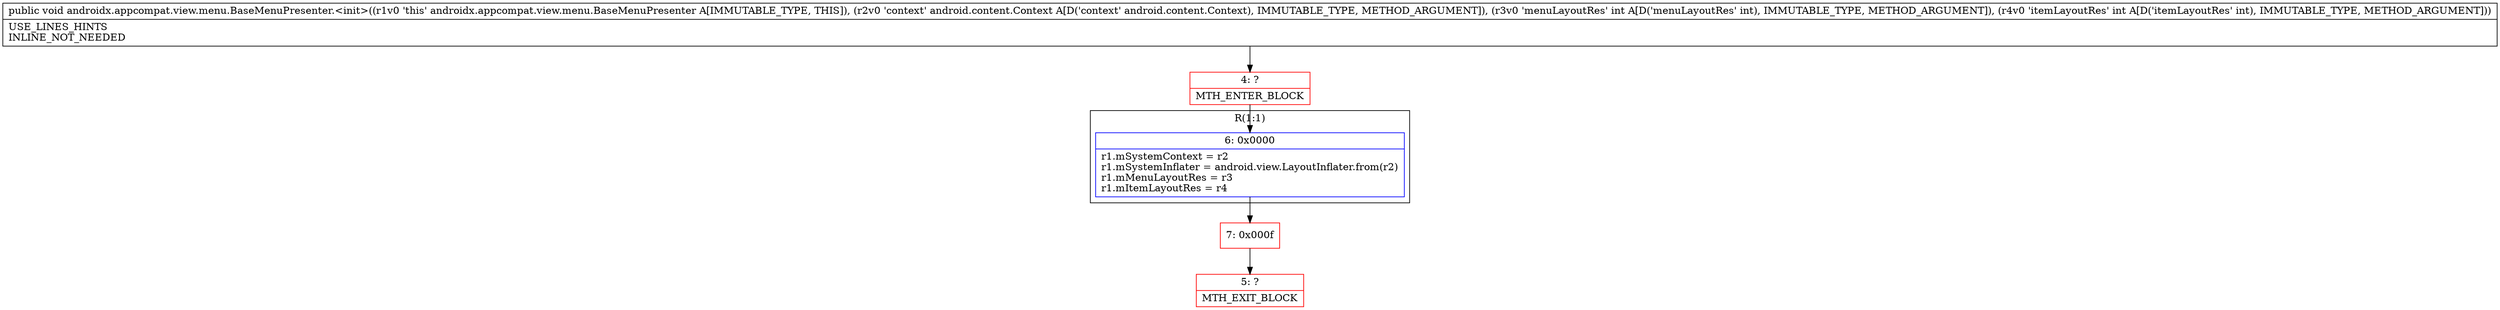 digraph "CFG forandroidx.appcompat.view.menu.BaseMenuPresenter.\<init\>(Landroid\/content\/Context;II)V" {
subgraph cluster_Region_700088418 {
label = "R(1:1)";
node [shape=record,color=blue];
Node_6 [shape=record,label="{6\:\ 0x0000|r1.mSystemContext = r2\lr1.mSystemInflater = android.view.LayoutInflater.from(r2)\lr1.mMenuLayoutRes = r3\lr1.mItemLayoutRes = r4\l}"];
}
Node_4 [shape=record,color=red,label="{4\:\ ?|MTH_ENTER_BLOCK\l}"];
Node_7 [shape=record,color=red,label="{7\:\ 0x000f}"];
Node_5 [shape=record,color=red,label="{5\:\ ?|MTH_EXIT_BLOCK\l}"];
MethodNode[shape=record,label="{public void androidx.appcompat.view.menu.BaseMenuPresenter.\<init\>((r1v0 'this' androidx.appcompat.view.menu.BaseMenuPresenter A[IMMUTABLE_TYPE, THIS]), (r2v0 'context' android.content.Context A[D('context' android.content.Context), IMMUTABLE_TYPE, METHOD_ARGUMENT]), (r3v0 'menuLayoutRes' int A[D('menuLayoutRes' int), IMMUTABLE_TYPE, METHOD_ARGUMENT]), (r4v0 'itemLayoutRes' int A[D('itemLayoutRes' int), IMMUTABLE_TYPE, METHOD_ARGUMENT]))  | USE_LINES_HINTS\lINLINE_NOT_NEEDED\l}"];
MethodNode -> Node_4;Node_6 -> Node_7;
Node_4 -> Node_6;
Node_7 -> Node_5;
}

